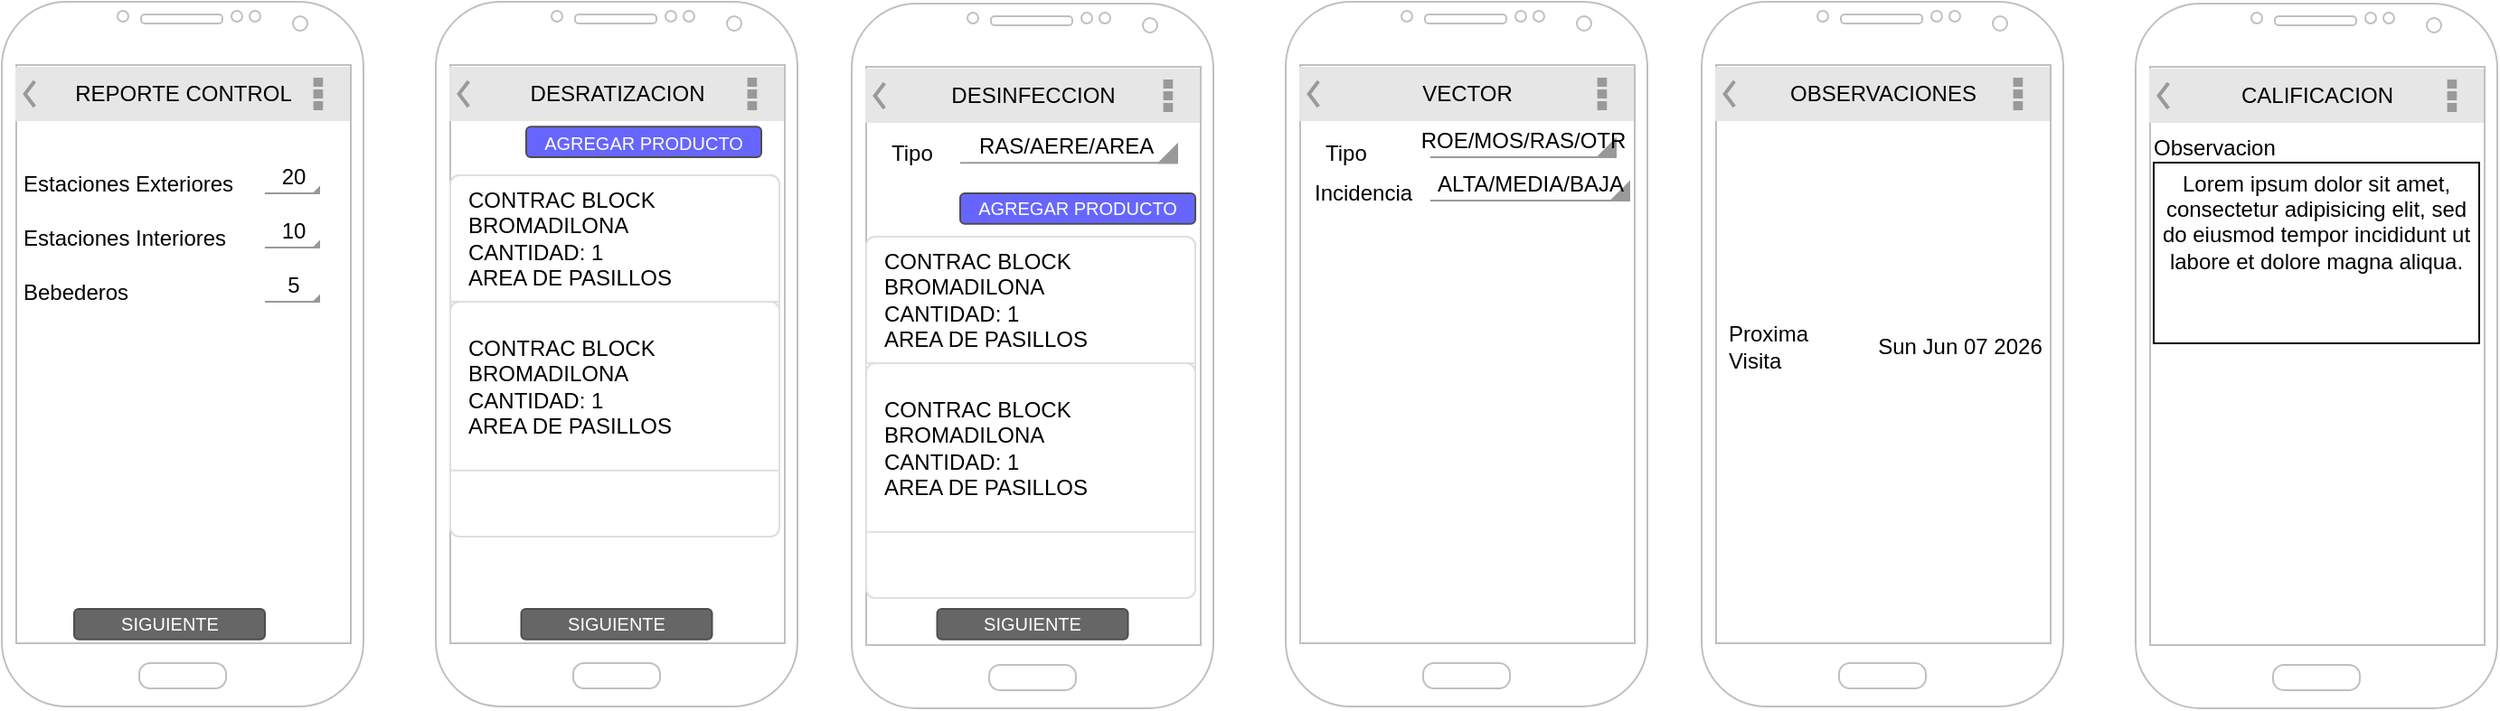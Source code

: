 <mxfile version="17.5.0" type="github">
  <diagram id="B1rS9bqpKSy4gRJ6OLqf" name="Page-1">
    <mxGraphModel dx="868" dy="492" grid="1" gridSize="10" guides="1" tooltips="1" connect="1" arrows="1" fold="1" page="1" pageScale="1" pageWidth="827" pageHeight="1169" math="0" shadow="0">
      <root>
        <mxCell id="0" />
        <mxCell id="1" parent="0" />
        <mxCell id="E0qXdNN0w-Io1s_kiMO5-1" value="" style="verticalLabelPosition=bottom;verticalAlign=top;html=1;shadow=0;dashed=0;strokeWidth=1;shape=mxgraph.android.phone2;strokeColor=#c0c0c0;" vertex="1" parent="1">
          <mxGeometry x="40" y="34" width="200" height="390" as="geometry" />
        </mxCell>
        <mxCell id="E0qXdNN0w-Io1s_kiMO5-2" value="" style="verticalLabelPosition=bottom;verticalAlign=top;html=1;shadow=0;dashed=0;strokeWidth=1;shape=mxgraph.android.phone2;strokeColor=#c0c0c0;" vertex="1" parent="1">
          <mxGeometry x="280" y="34" width="200" height="390" as="geometry" />
        </mxCell>
        <mxCell id="E0qXdNN0w-Io1s_kiMO5-3" value="SIGUIENTE" style="rounded=1;html=1;shadow=0;dashed=0;whiteSpace=wrap;fontSize=10;fillColor=#666666;align=center;strokeColor=#4D4D4D;fontColor=#ffffff;" vertex="1" parent="1">
          <mxGeometry x="80" y="370" width="105.5" height="16.88" as="geometry" />
        </mxCell>
        <mxCell id="E0qXdNN0w-Io1s_kiMO5-4" value="Estaciones Exteriores" style="text;html=1;strokeColor=none;fillColor=none;align=left;verticalAlign=middle;whiteSpace=wrap;rounded=0;" vertex="1" parent="1">
          <mxGeometry x="50" y="120" width="120" height="30" as="geometry" />
        </mxCell>
        <mxCell id="E0qXdNN0w-Io1s_kiMO5-5" value="Estaciones Interiores" style="text;html=1;strokeColor=none;fillColor=none;align=left;verticalAlign=middle;whiteSpace=wrap;rounded=0;" vertex="1" parent="1">
          <mxGeometry x="50" y="150" width="120" height="30" as="geometry" />
        </mxCell>
        <mxCell id="E0qXdNN0w-Io1s_kiMO5-6" value="Bebederos" style="text;html=1;strokeColor=none;fillColor=none;align=left;verticalAlign=middle;whiteSpace=wrap;rounded=0;" vertex="1" parent="1">
          <mxGeometry x="50" y="180" width="120" height="30" as="geometry" />
        </mxCell>
        <mxCell id="E0qXdNN0w-Io1s_kiMO5-7" value="20" style="strokeWidth=1;html=1;shadow=0;dashed=0;shape=mxgraph.android.spinner2;align=center;fillColor=#999999;strokeColor=#999999;verticalAlign=bottom" vertex="1" parent="1">
          <mxGeometry x="185.5" y="130" width="30" height="10" as="geometry" />
        </mxCell>
        <mxCell id="E0qXdNN0w-Io1s_kiMO5-8" value="10" style="strokeWidth=1;html=1;shadow=0;dashed=0;shape=mxgraph.android.spinner2;align=center;fillColor=#999999;strokeColor=#999999;verticalAlign=bottom" vertex="1" parent="1">
          <mxGeometry x="185.5" y="160" width="30" height="10" as="geometry" />
        </mxCell>
        <mxCell id="E0qXdNN0w-Io1s_kiMO5-9" value="5" style="strokeWidth=1;html=1;shadow=0;dashed=0;shape=mxgraph.android.spinner2;align=center;fillColor=#999999;strokeColor=#999999;verticalAlign=bottom" vertex="1" parent="1">
          <mxGeometry x="185.5" y="190" width="30" height="10" as="geometry" />
        </mxCell>
        <mxCell id="E0qXdNN0w-Io1s_kiMO5-10" value="REPORTE CONTROL" style="strokeWidth=1;html=1;shadow=0;dashed=0;shape=mxgraph.android.action_bar;fillColor=#E6E6E6;strokeColor=#c0c0c0;strokeWidth=2;" vertex="1" parent="1">
          <mxGeometry x="47.5" y="70" width="185" height="30" as="geometry" />
        </mxCell>
        <mxCell id="E0qXdNN0w-Io1s_kiMO5-11" value="DESRATIZACION" style="strokeWidth=1;html=1;shadow=0;dashed=0;shape=mxgraph.android.action_bar;fillColor=#E6E6E6;strokeColor=#c0c0c0;strokeWidth=2;" vertex="1" parent="1">
          <mxGeometry x="287.5" y="70" width="185" height="30" as="geometry" />
        </mxCell>
        <mxCell id="E0qXdNN0w-Io1s_kiMO5-12" value="SIGUIENTE" style="rounded=1;html=1;shadow=0;dashed=0;whiteSpace=wrap;fontSize=10;fillColor=#666666;align=center;strokeColor=#4D4D4D;fontColor=#ffffff;" vertex="1" parent="1">
          <mxGeometry x="327.25" y="370" width="105.5" height="16.88" as="geometry" />
        </mxCell>
        <mxCell id="E0qXdNN0w-Io1s_kiMO5-13" value="AGREGAR PRODUCTO" style="rounded=1;html=1;shadow=0;dashed=0;whiteSpace=wrap;fontSize=10;fillColor=#6666FF;align=center;strokeColor=#4D4D4D;fontColor=#ffffff;" vertex="1" parent="1">
          <mxGeometry x="330" y="103.12" width="130" height="16.88" as="geometry" />
        </mxCell>
        <mxCell id="E0qXdNN0w-Io1s_kiMO5-14" value="" style="html=1;shadow=0;dashed=0;shape=mxgraph.bootstrap.rrect;rSize=5;strokeColor=#DFDFDF;html=1;whiteSpace=wrap;fillColor=#FFFFFF;fontColor=#000000;" vertex="1" parent="1">
          <mxGeometry x="288" y="130" width="182" height="200" as="geometry" />
        </mxCell>
        <mxCell id="E0qXdNN0w-Io1s_kiMO5-15" value="CONTRAC BLOCK&lt;br&gt;BROMADILONA&lt;br&gt;CANTIDAD: 1&lt;br&gt;AREA DE PASILLOS" style="strokeColor=inherit;fillColor=inherit;gradientColor=inherit;fontColor=inherit;html=1;shadow=0;dashed=0;shape=mxgraph.bootstrap.topButton;rSize=5;perimeter=none;whiteSpace=wrap;resizeWidth=1;align=left;spacing=10;" vertex="1" parent="E0qXdNN0w-Io1s_kiMO5-14">
          <mxGeometry width="182" height="70" relative="1" as="geometry" />
        </mxCell>
        <mxCell id="E0qXdNN0w-Io1s_kiMO5-22" value="CONTRAC BLOCK&lt;br&gt;BROMADILONA&lt;br&gt;CANTIDAD: 1&lt;br&gt;AREA DE PASILLOS" style="strokeColor=inherit;fillColor=inherit;gradientColor=inherit;fontColor=inherit;html=1;shadow=0;dashed=0;shape=mxgraph.bootstrap.topButton;rSize=5;perimeter=none;whiteSpace=wrap;resizeWidth=1;align=left;spacing=10;" vertex="1" parent="E0qXdNN0w-Io1s_kiMO5-14">
          <mxGeometry y="70.003" width="182" height="93.333" as="geometry" />
        </mxCell>
        <mxCell id="E0qXdNN0w-Io1s_kiMO5-23" value="" style="verticalLabelPosition=bottom;verticalAlign=top;html=1;shadow=0;dashed=0;strokeWidth=1;shape=mxgraph.android.phone2;strokeColor=#c0c0c0;" vertex="1" parent="1">
          <mxGeometry x="510" y="35" width="200" height="390" as="geometry" />
        </mxCell>
        <mxCell id="E0qXdNN0w-Io1s_kiMO5-24" value="DESINFECCION" style="strokeWidth=1;html=1;shadow=0;dashed=0;shape=mxgraph.android.action_bar;fillColor=#E6E6E6;strokeColor=#c0c0c0;strokeWidth=2;" vertex="1" parent="1">
          <mxGeometry x="517.5" y="71" width="185" height="30" as="geometry" />
        </mxCell>
        <mxCell id="E0qXdNN0w-Io1s_kiMO5-25" value="AGREGAR PRODUCTO" style="rounded=1;html=1;shadow=0;dashed=0;whiteSpace=wrap;fontSize=10;fillColor=#6666FF;align=center;strokeColor=#4D4D4D;fontColor=#ffffff;" vertex="1" parent="1">
          <mxGeometry x="570" y="140" width="130" height="16.88" as="geometry" />
        </mxCell>
        <mxCell id="E0qXdNN0w-Io1s_kiMO5-26" value="" style="html=1;shadow=0;dashed=0;shape=mxgraph.bootstrap.rrect;rSize=5;strokeColor=#DFDFDF;html=1;whiteSpace=wrap;fillColor=#FFFFFF;fontColor=#000000;" vertex="1" parent="1">
          <mxGeometry x="518" y="164" width="182" height="200" as="geometry" />
        </mxCell>
        <mxCell id="E0qXdNN0w-Io1s_kiMO5-27" value="CONTRAC BLOCK&lt;br&gt;BROMADILONA&lt;br&gt;CANTIDAD: 1&lt;br&gt;AREA DE PASILLOS" style="strokeColor=inherit;fillColor=inherit;gradientColor=inherit;fontColor=inherit;html=1;shadow=0;dashed=0;shape=mxgraph.bootstrap.topButton;rSize=5;perimeter=none;whiteSpace=wrap;resizeWidth=1;align=left;spacing=10;" vertex="1" parent="E0qXdNN0w-Io1s_kiMO5-26">
          <mxGeometry width="182" height="70" relative="1" as="geometry" />
        </mxCell>
        <mxCell id="E0qXdNN0w-Io1s_kiMO5-28" value="CONTRAC BLOCK&lt;br&gt;BROMADILONA&lt;br&gt;CANTIDAD: 1&lt;br&gt;AREA DE PASILLOS" style="strokeColor=inherit;fillColor=inherit;gradientColor=inherit;fontColor=inherit;html=1;shadow=0;dashed=0;shape=mxgraph.bootstrap.topButton;rSize=5;perimeter=none;whiteSpace=wrap;resizeWidth=1;align=left;spacing=10;" vertex="1" parent="E0qXdNN0w-Io1s_kiMO5-26">
          <mxGeometry y="70.003" width="182" height="93.333" as="geometry" />
        </mxCell>
        <mxCell id="E0qXdNN0w-Io1s_kiMO5-29" value="SIGUIENTE" style="rounded=1;html=1;shadow=0;dashed=0;whiteSpace=wrap;fontSize=10;fillColor=#666666;align=center;strokeColor=#4D4D4D;fontColor=#ffffff;" vertex="1" parent="1">
          <mxGeometry x="557.25" y="370" width="105.5" height="16.88" as="geometry" />
        </mxCell>
        <mxCell id="E0qXdNN0w-Io1s_kiMO5-32" value="Tipo" style="text;html=1;strokeColor=none;fillColor=none;align=left;verticalAlign=middle;whiteSpace=wrap;rounded=0;" vertex="1" parent="1">
          <mxGeometry x="530" y="103.12" width="30" height="30" as="geometry" />
        </mxCell>
        <mxCell id="E0qXdNN0w-Io1s_kiMO5-33" value="RAS/AERE/AREA&amp;nbsp;" style="strokeWidth=1;html=1;shadow=0;dashed=0;shape=mxgraph.android.spinner2;align=center;fillColor=#999999;strokeColor=#999999;verticalAlign=bottom" vertex="1" parent="1">
          <mxGeometry x="570" y="113.12" width="120" height="10" as="geometry" />
        </mxCell>
        <mxCell id="E0qXdNN0w-Io1s_kiMO5-34" value="" style="verticalLabelPosition=bottom;verticalAlign=top;html=1;shadow=0;dashed=0;strokeWidth=1;shape=mxgraph.android.phone2;strokeColor=#c0c0c0;" vertex="1" parent="1">
          <mxGeometry x="750" y="34" width="200" height="390" as="geometry" />
        </mxCell>
        <mxCell id="E0qXdNN0w-Io1s_kiMO5-35" value="VECTOR" style="strokeWidth=1;html=1;shadow=0;dashed=0;shape=mxgraph.android.action_bar;fillColor=#E6E6E6;strokeColor=#c0c0c0;strokeWidth=2;" vertex="1" parent="1">
          <mxGeometry x="757.5" y="70" width="185" height="30" as="geometry" />
        </mxCell>
        <mxCell id="E0qXdNN0w-Io1s_kiMO5-36" value="Tipo" style="text;html=1;strokeColor=none;fillColor=none;align=left;verticalAlign=middle;whiteSpace=wrap;rounded=0;" vertex="1" parent="1">
          <mxGeometry x="770" y="103.12" width="34" height="30" as="geometry" />
        </mxCell>
        <mxCell id="E0qXdNN0w-Io1s_kiMO5-37" value="ROE/MOS/RAS/OTR" style="strokeWidth=1;html=1;shadow=0;dashed=0;shape=mxgraph.android.spinner2;align=center;fillColor=#999999;strokeColor=#999999;verticalAlign=bottom" vertex="1" parent="1">
          <mxGeometry x="830" y="110" width="102.5" height="10" as="geometry" />
        </mxCell>
        <mxCell id="E0qXdNN0w-Io1s_kiMO5-38" value="Incidencia" style="text;html=1;strokeColor=none;fillColor=none;align=left;verticalAlign=middle;whiteSpace=wrap;rounded=0;" vertex="1" parent="1">
          <mxGeometry x="764" y="125.12" width="34" height="30" as="geometry" />
        </mxCell>
        <mxCell id="E0qXdNN0w-Io1s_kiMO5-39" value="ALTA/MEDIA/BAJA" style="strokeWidth=1;html=1;shadow=0;dashed=0;shape=mxgraph.android.spinner2;align=center;fillColor=#999999;strokeColor=#999999;verticalAlign=bottom" vertex="1" parent="1">
          <mxGeometry x="830" y="134" width="110" height="10" as="geometry" />
        </mxCell>
        <mxCell id="E0qXdNN0w-Io1s_kiMO5-42" value="" style="verticalLabelPosition=bottom;verticalAlign=top;html=1;shadow=0;dashed=0;strokeWidth=1;shape=mxgraph.android.phone2;strokeColor=#c0c0c0;" vertex="1" parent="1">
          <mxGeometry x="980" y="34" width="200" height="390" as="geometry" />
        </mxCell>
        <mxCell id="E0qXdNN0w-Io1s_kiMO5-43" value="OBSERVACIONES" style="strokeWidth=1;html=1;shadow=0;dashed=0;shape=mxgraph.android.action_bar;fillColor=#E6E6E6;strokeColor=#c0c0c0;strokeWidth=2;" vertex="1" parent="1">
          <mxGeometry x="987.5" y="70" width="185" height="30" as="geometry" />
        </mxCell>
        <mxCell id="E0qXdNN0w-Io1s_kiMO5-44" value="Lorem ipsum dolor sit amet, consectetur adipisicing elit, sed do eiusmod tempor incididunt ut labore et dolore magna aliqua.&#xa;" style="text;spacing=5;spacingTop=-20;whiteSpace=wrap;overflow=hidden;rounded=0;verticalAlign=middle;horizontal=1;labelPosition=center;verticalLabelPosition=middle;align=center;labelBackgroundColor=none;strokeColor=default;" vertex="1" parent="1">
          <mxGeometry x="1230" y="123" width="180" height="100" as="geometry" />
        </mxCell>
        <mxCell id="E0qXdNN0w-Io1s_kiMO5-45" value="Proxima Visita" style="text;html=1;strokeColor=none;fillColor=none;align=left;verticalAlign=middle;whiteSpace=wrap;rounded=0;" vertex="1" parent="1">
          <mxGeometry x="992.5" y="210" width="34" height="30" as="geometry" />
        </mxCell>
        <UserObject label="%date{ddd mmm dd yyyy HH:MM:ss}%" placeholders="1" id="E0qXdNN0w-Io1s_kiMO5-46">
          <mxCell style="text;html=1;strokeColor=none;fillColor=none;align=center;verticalAlign=middle;whiteSpace=wrap;overflow=hidden;labelBackgroundColor=none;" vertex="1" parent="1">
            <mxGeometry x="1072.5" y="215" width="100" height="20" as="geometry" />
          </mxCell>
        </UserObject>
        <mxCell id="E0qXdNN0w-Io1s_kiMO5-48" value="" style="verticalLabelPosition=bottom;verticalAlign=top;html=1;shadow=0;dashed=0;strokeWidth=1;shape=mxgraph.android.phone2;strokeColor=#c0c0c0;" vertex="1" parent="1">
          <mxGeometry x="1220" y="35" width="200" height="390" as="geometry" />
        </mxCell>
        <mxCell id="E0qXdNN0w-Io1s_kiMO5-49" value="CALIFICACION" style="strokeWidth=1;html=1;shadow=0;dashed=0;shape=mxgraph.android.action_bar;fillColor=#E6E6E6;strokeColor=#c0c0c0;strokeWidth=2;" vertex="1" parent="1">
          <mxGeometry x="1227.5" y="71" width="185" height="30" as="geometry" />
        </mxCell>
        <mxCell id="E0qXdNN0w-Io1s_kiMO5-50" value="Observacion" style="text;html=1;strokeColor=none;fillColor=none;align=left;verticalAlign=middle;whiteSpace=wrap;rounded=0;" vertex="1" parent="1">
          <mxGeometry x="1227.5" y="100" width="110" height="30" as="geometry" />
        </mxCell>
      </root>
    </mxGraphModel>
  </diagram>
</mxfile>
